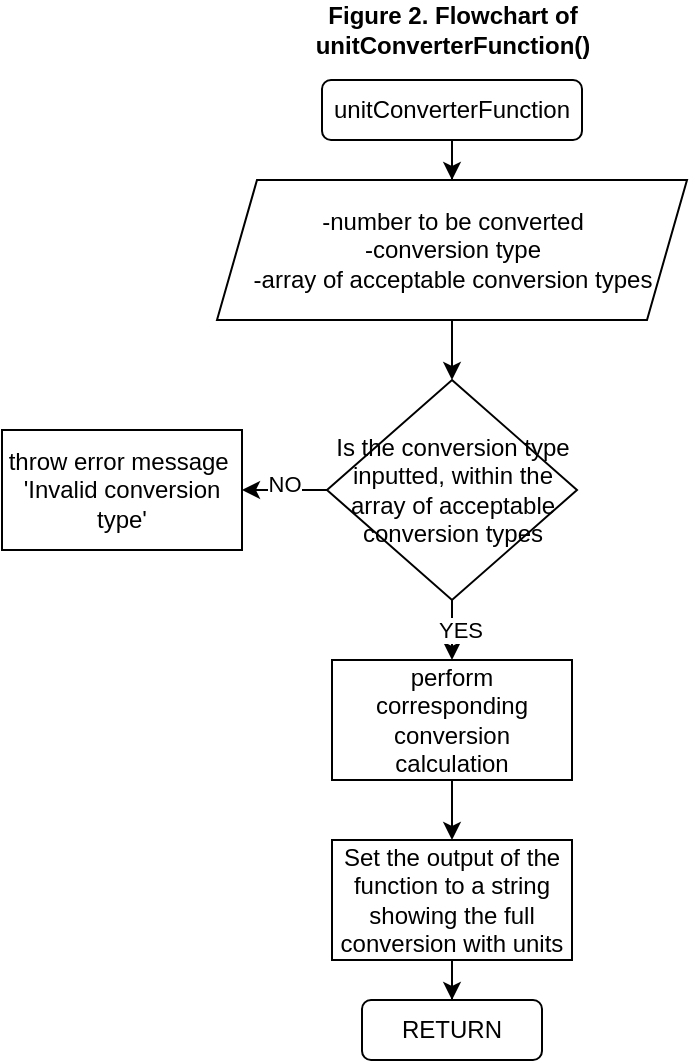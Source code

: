 <mxfile version="27.0.1">
  <diagram name="Page-1" id="OvBkDrT3zQPmuKv5dW8j">
    <mxGraphModel dx="1665" dy="783" grid="1" gridSize="10" guides="1" tooltips="1" connect="1" arrows="1" fold="1" page="1" pageScale="1" pageWidth="1200" pageHeight="1600" math="0" shadow="0">
      <root>
        <mxCell id="0" />
        <mxCell id="1" parent="0" />
        <mxCell id="2AnpzwybsT9PCwgBeEu_-8" value="" style="edgeStyle=orthogonalEdgeStyle;rounded=0;orthogonalLoop=1;jettySize=auto;html=1;" edge="1" parent="1" source="2AnpzwybsT9PCwgBeEu_-1">
          <mxGeometry relative="1" as="geometry">
            <mxPoint x="555" y="210" as="targetPoint" />
          </mxGeometry>
        </mxCell>
        <mxCell id="2AnpzwybsT9PCwgBeEu_-1" value="-number to be converted&lt;div&gt;-conversion type&lt;/div&gt;&lt;div&gt;-array of acceptable conversion types&lt;/div&gt;" style="shape=parallelogram;perimeter=parallelogramPerimeter;whiteSpace=wrap;html=1;fixedSize=1;" vertex="1" parent="1">
          <mxGeometry x="437.5" y="110" width="235" height="70" as="geometry" />
        </mxCell>
        <mxCell id="2AnpzwybsT9PCwgBeEu_-4" value="" style="edgeStyle=orthogonalEdgeStyle;rounded=0;orthogonalLoop=1;jettySize=auto;html=1;" edge="1" parent="1" source="2AnpzwybsT9PCwgBeEu_-3" target="2AnpzwybsT9PCwgBeEu_-1">
          <mxGeometry relative="1" as="geometry" />
        </mxCell>
        <mxCell id="2AnpzwybsT9PCwgBeEu_-3" value="unitConverterFunction" style="rounded=1;whiteSpace=wrap;html=1;" vertex="1" parent="1">
          <mxGeometry x="490" y="60" width="130" height="30" as="geometry" />
        </mxCell>
        <mxCell id="2AnpzwybsT9PCwgBeEu_-12" value="" style="edgeStyle=orthogonalEdgeStyle;rounded=0;orthogonalLoop=1;jettySize=auto;html=1;" edge="1" parent="1" source="2AnpzwybsT9PCwgBeEu_-9" target="2AnpzwybsT9PCwgBeEu_-11">
          <mxGeometry relative="1" as="geometry" />
        </mxCell>
        <mxCell id="2AnpzwybsT9PCwgBeEu_-13" value="NO" style="edgeLabel;html=1;align=center;verticalAlign=middle;resizable=0;points=[];" vertex="1" connectable="0" parent="2AnpzwybsT9PCwgBeEu_-12">
          <mxGeometry x="0.03" y="-3" relative="1" as="geometry">
            <mxPoint as="offset" />
          </mxGeometry>
        </mxCell>
        <mxCell id="2AnpzwybsT9PCwgBeEu_-15" value="" style="edgeStyle=orthogonalEdgeStyle;rounded=0;orthogonalLoop=1;jettySize=auto;html=1;" edge="1" parent="1" source="2AnpzwybsT9PCwgBeEu_-9" target="2AnpzwybsT9PCwgBeEu_-14">
          <mxGeometry relative="1" as="geometry" />
        </mxCell>
        <mxCell id="2AnpzwybsT9PCwgBeEu_-16" value="YES" style="edgeLabel;html=1;align=center;verticalAlign=middle;resizable=0;points=[];" vertex="1" connectable="0" parent="2AnpzwybsT9PCwgBeEu_-15">
          <mxGeometry y="-4" relative="1" as="geometry">
            <mxPoint as="offset" />
          </mxGeometry>
        </mxCell>
        <mxCell id="2AnpzwybsT9PCwgBeEu_-9" value="Is the conversion type inputted, within the array of acceptable conversion types" style="rhombus;whiteSpace=wrap;html=1;" vertex="1" parent="1">
          <mxGeometry x="492.5" y="210" width="125" height="110" as="geometry" />
        </mxCell>
        <mxCell id="2AnpzwybsT9PCwgBeEu_-11" value="throw error message&amp;nbsp;&lt;div&gt;&#39;Invalid conversion type&#39;&lt;/div&gt;" style="whiteSpace=wrap;html=1;" vertex="1" parent="1">
          <mxGeometry x="330" y="235" width="120" height="60" as="geometry" />
        </mxCell>
        <mxCell id="2AnpzwybsT9PCwgBeEu_-18" value="" style="edgeStyle=orthogonalEdgeStyle;rounded=0;orthogonalLoop=1;jettySize=auto;html=1;" edge="1" parent="1" source="2AnpzwybsT9PCwgBeEu_-14" target="2AnpzwybsT9PCwgBeEu_-17">
          <mxGeometry relative="1" as="geometry" />
        </mxCell>
        <mxCell id="2AnpzwybsT9PCwgBeEu_-14" value="perform corresponding conversion calculation" style="whiteSpace=wrap;html=1;" vertex="1" parent="1">
          <mxGeometry x="495" y="350" width="120" height="60" as="geometry" />
        </mxCell>
        <mxCell id="2AnpzwybsT9PCwgBeEu_-20" value="" style="edgeStyle=orthogonalEdgeStyle;rounded=0;orthogonalLoop=1;jettySize=auto;html=1;" edge="1" parent="1" source="2AnpzwybsT9PCwgBeEu_-17" target="2AnpzwybsT9PCwgBeEu_-19">
          <mxGeometry relative="1" as="geometry" />
        </mxCell>
        <mxCell id="2AnpzwybsT9PCwgBeEu_-17" value="Set the output of the function to a string showing the full conversion with units" style="whiteSpace=wrap;html=1;" vertex="1" parent="1">
          <mxGeometry x="495" y="440" width="120" height="60" as="geometry" />
        </mxCell>
        <mxCell id="2AnpzwybsT9PCwgBeEu_-19" value="RETURN" style="rounded=1;whiteSpace=wrap;html=1;" vertex="1" parent="1">
          <mxGeometry x="510" y="520" width="90" height="30" as="geometry" />
        </mxCell>
        <mxCell id="2AnpzwybsT9PCwgBeEu_-21" value="&lt;b&gt;Figure 2. Flowchart of unitConverterFunction()&lt;/b&gt;" style="text;html=1;align=center;verticalAlign=middle;whiteSpace=wrap;rounded=0;" vertex="1" parent="1">
          <mxGeometry x="487.5" y="20" width="135" height="30" as="geometry" />
        </mxCell>
      </root>
    </mxGraphModel>
  </diagram>
</mxfile>
